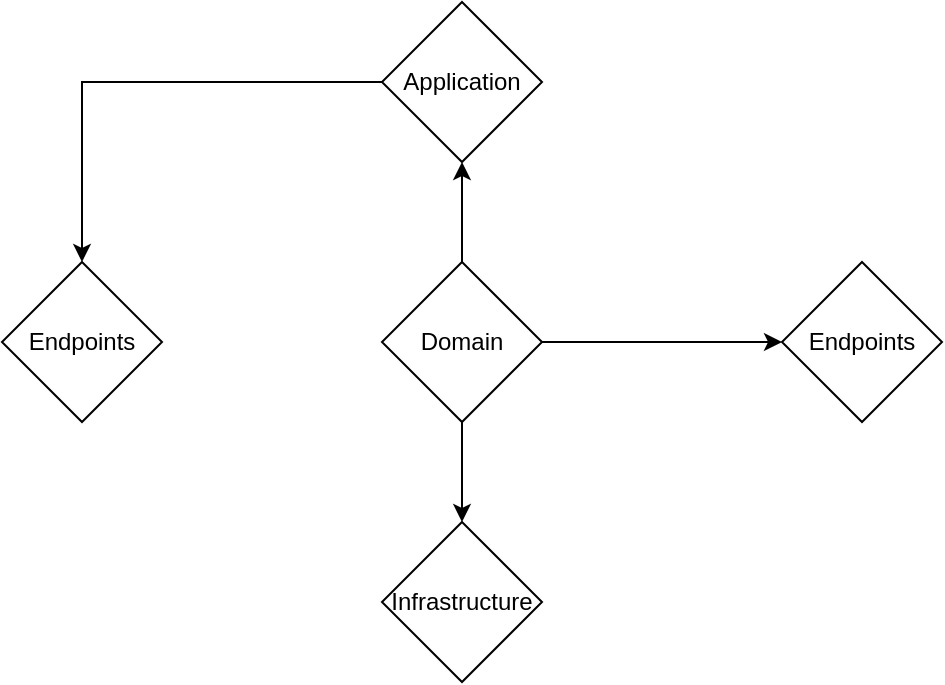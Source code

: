 <mxfile version="22.0.0" type="device">
  <diagram name="Page-1" id="GJ6cTeNhudmBKszLmV0g">
    <mxGraphModel dx="1276" dy="614" grid="1" gridSize="10" guides="1" tooltips="1" connect="1" arrows="1" fold="1" page="1" pageScale="1" pageWidth="827" pageHeight="1169" math="0" shadow="0">
      <root>
        <mxCell id="0" />
        <mxCell id="1" parent="0" />
        <mxCell id="A4oR2ROHZUrj2O_3XLI--11" style="edgeStyle=orthogonalEdgeStyle;rounded=0;orthogonalLoop=1;jettySize=auto;html=1;entryX=0.5;entryY=1;entryDx=0;entryDy=0;" edge="1" parent="1" source="A4oR2ROHZUrj2O_3XLI--1" target="A4oR2ROHZUrj2O_3XLI--4">
          <mxGeometry relative="1" as="geometry" />
        </mxCell>
        <mxCell id="A4oR2ROHZUrj2O_3XLI--13" style="edgeStyle=orthogonalEdgeStyle;rounded=0;orthogonalLoop=1;jettySize=auto;html=1;entryX=0.5;entryY=0;entryDx=0;entryDy=0;" edge="1" parent="1" source="A4oR2ROHZUrj2O_3XLI--1" target="A4oR2ROHZUrj2O_3XLI--5">
          <mxGeometry relative="1" as="geometry" />
        </mxCell>
        <mxCell id="A4oR2ROHZUrj2O_3XLI--24" style="edgeStyle=orthogonalEdgeStyle;rounded=0;orthogonalLoop=1;jettySize=auto;html=1;entryX=0;entryY=0.5;entryDx=0;entryDy=0;" edge="1" parent="1" source="A4oR2ROHZUrj2O_3XLI--1" target="A4oR2ROHZUrj2O_3XLI--20">
          <mxGeometry relative="1" as="geometry" />
        </mxCell>
        <mxCell id="A4oR2ROHZUrj2O_3XLI--1" value="Domain" style="rhombus;whiteSpace=wrap;html=1;" vertex="1" parent="1">
          <mxGeometry x="370" y="260" width="80" height="80" as="geometry" />
        </mxCell>
        <mxCell id="A4oR2ROHZUrj2O_3XLI--21" style="edgeStyle=orthogonalEdgeStyle;rounded=0;orthogonalLoop=1;jettySize=auto;html=1;entryX=0.5;entryY=0;entryDx=0;entryDy=0;" edge="1" parent="1" source="A4oR2ROHZUrj2O_3XLI--4" target="A4oR2ROHZUrj2O_3XLI--6">
          <mxGeometry relative="1" as="geometry" />
        </mxCell>
        <mxCell id="A4oR2ROHZUrj2O_3XLI--4" value="Application" style="rhombus;whiteSpace=wrap;html=1;" vertex="1" parent="1">
          <mxGeometry x="370" y="130" width="80" height="80" as="geometry" />
        </mxCell>
        <mxCell id="A4oR2ROHZUrj2O_3XLI--5" value="Infrastructure" style="rhombus;whiteSpace=wrap;html=1;" vertex="1" parent="1">
          <mxGeometry x="370" y="390" width="80" height="80" as="geometry" />
        </mxCell>
        <mxCell id="A4oR2ROHZUrj2O_3XLI--6" value="Endpoints" style="rhombus;whiteSpace=wrap;html=1;" vertex="1" parent="1">
          <mxGeometry x="180" y="260" width="80" height="80" as="geometry" />
        </mxCell>
        <mxCell id="A4oR2ROHZUrj2O_3XLI--20" value="Endpoints" style="rhombus;whiteSpace=wrap;html=1;" vertex="1" parent="1">
          <mxGeometry x="570" y="260" width="80" height="80" as="geometry" />
        </mxCell>
      </root>
    </mxGraphModel>
  </diagram>
</mxfile>
